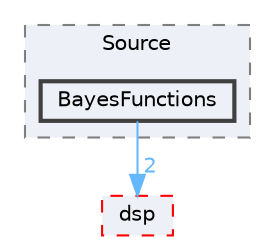 digraph "Face_Access_inferencing/src/edge-impulse-sdk/CMSIS/DSP/Source/BayesFunctions"
{
 // LATEX_PDF_SIZE
  bgcolor="transparent";
  edge [fontname=Helvetica,fontsize=10,labelfontname=Helvetica,labelfontsize=10];
  node [fontname=Helvetica,fontsize=10,shape=box,height=0.2,width=0.4];
  compound=true
  subgraph clusterdir_a34b64d58c1ca2c3bdef56c2ed709e8e {
    graph [ bgcolor="#edf0f7", pencolor="grey50", label="Source", fontname=Helvetica,fontsize=10 style="filled,dashed", URL="dir_a34b64d58c1ca2c3bdef56c2ed709e8e.html",tooltip=""]
  dir_e13cc4833355808dd90c737ff4daacf8 [label="BayesFunctions", fillcolor="#edf0f7", color="grey25", style="filled,bold", URL="dir_e13cc4833355808dd90c737ff4daacf8.html",tooltip=""];
  }
  dir_886b43ea9b160eca43e3ca1bc455c6fc [label="dsp", fillcolor="#edf0f7", color="red", style="filled,dashed", URL="dir_886b43ea9b160eca43e3ca1bc455c6fc.html",tooltip=""];
  dir_e13cc4833355808dd90c737ff4daacf8->dir_886b43ea9b160eca43e3ca1bc455c6fc [headlabel="2", labeldistance=1.5 headhref="dir_000024_000084.html" href="dir_000024_000084.html" color="steelblue1" fontcolor="steelblue1"];
}
